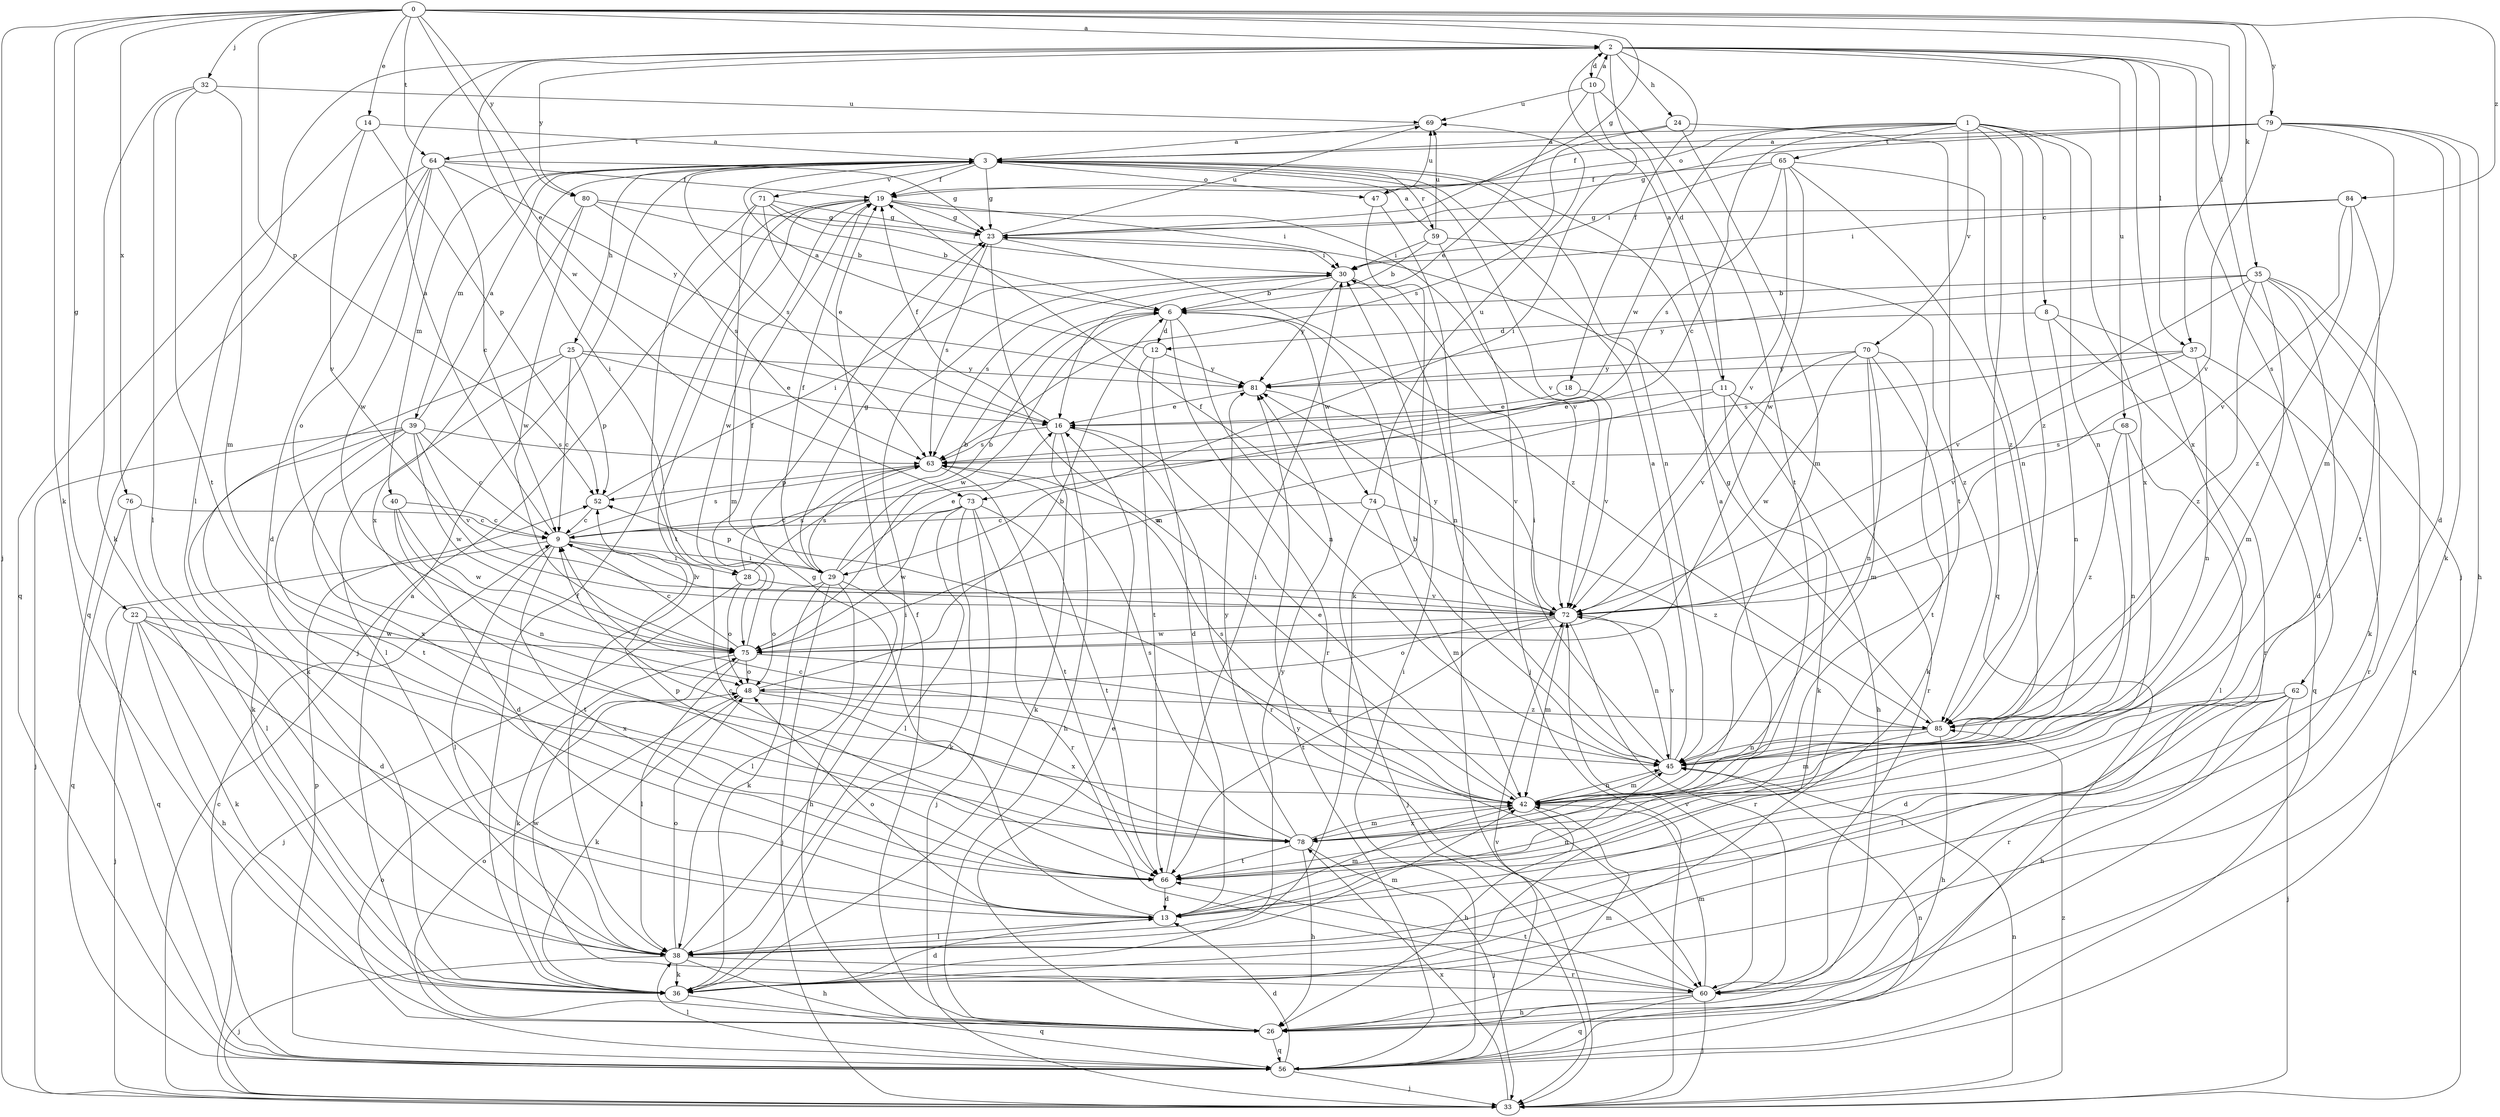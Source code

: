 strict digraph  {
0;
1;
2;
3;
6;
8;
9;
10;
11;
12;
13;
14;
16;
18;
19;
22;
23;
24;
25;
26;
28;
29;
30;
32;
33;
35;
36;
37;
38;
39;
40;
42;
45;
47;
48;
52;
56;
59;
60;
62;
63;
64;
65;
66;
68;
69;
70;
71;
72;
73;
74;
75;
76;
78;
79;
80;
81;
84;
85;
0 -> 2  [label=a];
0 -> 14  [label=e];
0 -> 16  [label=e];
0 -> 22  [label=g];
0 -> 23  [label=g];
0 -> 32  [label=j];
0 -> 33  [label=j];
0 -> 35  [label=k];
0 -> 36  [label=k];
0 -> 37  [label=l];
0 -> 52  [label=p];
0 -> 64  [label=t];
0 -> 76  [label=x];
0 -> 79  [label=y];
0 -> 80  [label=y];
0 -> 84  [label=z];
1 -> 8  [label=c];
1 -> 9  [label=c];
1 -> 45  [label=n];
1 -> 47  [label=o];
1 -> 56  [label=q];
1 -> 64  [label=t];
1 -> 65  [label=t];
1 -> 70  [label=v];
1 -> 73  [label=w];
1 -> 78  [label=x];
1 -> 85  [label=z];
2 -> 10  [label=d];
2 -> 11  [label=d];
2 -> 18  [label=f];
2 -> 24  [label=h];
2 -> 33  [label=j];
2 -> 37  [label=l];
2 -> 38  [label=l];
2 -> 62  [label=s];
2 -> 68  [label=u];
2 -> 73  [label=w];
2 -> 78  [label=x];
2 -> 80  [label=y];
3 -> 19  [label=f];
3 -> 23  [label=g];
3 -> 25  [label=h];
3 -> 28  [label=i];
3 -> 39  [label=m];
3 -> 40  [label=m];
3 -> 45  [label=n];
3 -> 47  [label=o];
3 -> 59  [label=r];
3 -> 63  [label=s];
3 -> 71  [label=v];
3 -> 72  [label=v];
6 -> 12  [label=d];
6 -> 45  [label=n];
6 -> 60  [label=r];
6 -> 74  [label=w];
6 -> 75  [label=w];
8 -> 12  [label=d];
8 -> 45  [label=n];
8 -> 56  [label=q];
8 -> 60  [label=r];
9 -> 2  [label=a];
9 -> 28  [label=i];
9 -> 29  [label=i];
9 -> 38  [label=l];
9 -> 56  [label=q];
9 -> 63  [label=s];
9 -> 66  [label=t];
9 -> 72  [label=v];
10 -> 2  [label=a];
10 -> 16  [label=e];
10 -> 29  [label=i];
10 -> 66  [label=t];
10 -> 69  [label=u];
11 -> 2  [label=a];
11 -> 16  [label=e];
11 -> 26  [label=h];
11 -> 36  [label=k];
11 -> 60  [label=r];
11 -> 75  [label=w];
12 -> 3  [label=a];
12 -> 13  [label=d];
12 -> 66  [label=t];
12 -> 81  [label=y];
13 -> 23  [label=g];
13 -> 38  [label=l];
13 -> 42  [label=m];
13 -> 45  [label=n];
13 -> 48  [label=o];
14 -> 3  [label=a];
14 -> 52  [label=p];
14 -> 56  [label=q];
14 -> 72  [label=v];
16 -> 19  [label=f];
16 -> 26  [label=h];
16 -> 36  [label=k];
16 -> 60  [label=r];
16 -> 63  [label=s];
18 -> 16  [label=e];
18 -> 72  [label=v];
19 -> 23  [label=g];
19 -> 30  [label=i];
19 -> 33  [label=j];
19 -> 38  [label=l];
19 -> 72  [label=v];
19 -> 75  [label=w];
22 -> 13  [label=d];
22 -> 26  [label=h];
22 -> 33  [label=j];
22 -> 36  [label=k];
22 -> 75  [label=w];
22 -> 78  [label=x];
23 -> 30  [label=i];
23 -> 42  [label=m];
23 -> 63  [label=s];
23 -> 69  [label=u];
23 -> 85  [label=z];
24 -> 3  [label=a];
24 -> 42  [label=m];
24 -> 63  [label=s];
24 -> 66  [label=t];
25 -> 9  [label=c];
25 -> 16  [label=e];
25 -> 36  [label=k];
25 -> 38  [label=l];
25 -> 52  [label=p];
25 -> 81  [label=y];
26 -> 3  [label=a];
26 -> 16  [label=e];
26 -> 19  [label=f];
26 -> 42  [label=m];
26 -> 48  [label=o];
26 -> 56  [label=q];
28 -> 6  [label=b];
28 -> 33  [label=j];
28 -> 48  [label=o];
28 -> 63  [label=s];
28 -> 72  [label=v];
29 -> 6  [label=b];
29 -> 16  [label=e];
29 -> 19  [label=f];
29 -> 23  [label=g];
29 -> 26  [label=h];
29 -> 33  [label=j];
29 -> 36  [label=k];
29 -> 38  [label=l];
29 -> 48  [label=o];
29 -> 52  [label=p];
29 -> 63  [label=s];
30 -> 6  [label=b];
30 -> 45  [label=n];
30 -> 63  [label=s];
30 -> 81  [label=y];
32 -> 36  [label=k];
32 -> 38  [label=l];
32 -> 42  [label=m];
32 -> 66  [label=t];
32 -> 69  [label=u];
33 -> 45  [label=n];
33 -> 78  [label=x];
33 -> 85  [label=z];
35 -> 6  [label=b];
35 -> 13  [label=d];
35 -> 36  [label=k];
35 -> 42  [label=m];
35 -> 56  [label=q];
35 -> 72  [label=v];
35 -> 81  [label=y];
35 -> 85  [label=z];
36 -> 13  [label=d];
36 -> 19  [label=f];
36 -> 56  [label=q];
37 -> 45  [label=n];
37 -> 60  [label=r];
37 -> 63  [label=s];
37 -> 72  [label=v];
37 -> 81  [label=y];
38 -> 26  [label=h];
38 -> 30  [label=i];
38 -> 33  [label=j];
38 -> 36  [label=k];
38 -> 42  [label=m];
38 -> 48  [label=o];
38 -> 60  [label=r];
38 -> 81  [label=y];
39 -> 3  [label=a];
39 -> 9  [label=c];
39 -> 33  [label=j];
39 -> 36  [label=k];
39 -> 63  [label=s];
39 -> 66  [label=t];
39 -> 72  [label=v];
39 -> 75  [label=w];
39 -> 78  [label=x];
40 -> 9  [label=c];
40 -> 13  [label=d];
40 -> 45  [label=n];
40 -> 75  [label=w];
42 -> 9  [label=c];
42 -> 16  [label=e];
42 -> 26  [label=h];
42 -> 45  [label=n];
42 -> 63  [label=s];
42 -> 78  [label=x];
45 -> 3  [label=a];
45 -> 6  [label=b];
45 -> 30  [label=i];
45 -> 42  [label=m];
45 -> 72  [label=v];
47 -> 33  [label=j];
47 -> 36  [label=k];
47 -> 69  [label=u];
48 -> 6  [label=b];
48 -> 36  [label=k];
48 -> 78  [label=x];
48 -> 85  [label=z];
52 -> 9  [label=c];
52 -> 30  [label=i];
56 -> 9  [label=c];
56 -> 13  [label=d];
56 -> 30  [label=i];
56 -> 33  [label=j];
56 -> 38  [label=l];
56 -> 45  [label=n];
56 -> 48  [label=o];
56 -> 52  [label=p];
56 -> 72  [label=v];
56 -> 81  [label=y];
59 -> 3  [label=a];
59 -> 6  [label=b];
59 -> 30  [label=i];
59 -> 33  [label=j];
59 -> 69  [label=u];
59 -> 85  [label=z];
60 -> 26  [label=h];
60 -> 33  [label=j];
60 -> 42  [label=m];
60 -> 56  [label=q];
60 -> 66  [label=t];
60 -> 72  [label=v];
60 -> 75  [label=w];
62 -> 13  [label=d];
62 -> 26  [label=h];
62 -> 33  [label=j];
62 -> 38  [label=l];
62 -> 60  [label=r];
62 -> 85  [label=z];
63 -> 52  [label=p];
63 -> 66  [label=t];
64 -> 9  [label=c];
64 -> 13  [label=d];
64 -> 19  [label=f];
64 -> 23  [label=g];
64 -> 48  [label=o];
64 -> 56  [label=q];
64 -> 75  [label=w];
64 -> 81  [label=y];
65 -> 19  [label=f];
65 -> 30  [label=i];
65 -> 45  [label=n];
65 -> 63  [label=s];
65 -> 72  [label=v];
65 -> 75  [label=w];
65 -> 85  [label=z];
66 -> 13  [label=d];
66 -> 30  [label=i];
66 -> 52  [label=p];
68 -> 38  [label=l];
68 -> 45  [label=n];
68 -> 63  [label=s];
68 -> 85  [label=z];
69 -> 3  [label=a];
70 -> 36  [label=k];
70 -> 42  [label=m];
70 -> 45  [label=n];
70 -> 66  [label=t];
70 -> 72  [label=v];
70 -> 75  [label=w];
70 -> 81  [label=y];
71 -> 6  [label=b];
71 -> 16  [label=e];
71 -> 23  [label=g];
71 -> 30  [label=i];
71 -> 42  [label=m];
71 -> 66  [label=t];
72 -> 19  [label=f];
72 -> 42  [label=m];
72 -> 45  [label=n];
72 -> 48  [label=o];
72 -> 60  [label=r];
72 -> 66  [label=t];
72 -> 75  [label=w];
72 -> 81  [label=y];
73 -> 9  [label=c];
73 -> 33  [label=j];
73 -> 36  [label=k];
73 -> 38  [label=l];
73 -> 60  [label=r];
73 -> 66  [label=t];
73 -> 75  [label=w];
74 -> 9  [label=c];
74 -> 33  [label=j];
74 -> 42  [label=m];
74 -> 69  [label=u];
74 -> 85  [label=z];
75 -> 9  [label=c];
75 -> 19  [label=f];
75 -> 36  [label=k];
75 -> 38  [label=l];
75 -> 45  [label=n];
75 -> 48  [label=o];
76 -> 9  [label=c];
76 -> 38  [label=l];
76 -> 56  [label=q];
78 -> 3  [label=a];
78 -> 9  [label=c];
78 -> 26  [label=h];
78 -> 33  [label=j];
78 -> 42  [label=m];
78 -> 63  [label=s];
78 -> 66  [label=t];
78 -> 81  [label=y];
79 -> 3  [label=a];
79 -> 13  [label=d];
79 -> 19  [label=f];
79 -> 23  [label=g];
79 -> 26  [label=h];
79 -> 36  [label=k];
79 -> 42  [label=m];
79 -> 72  [label=v];
80 -> 6  [label=b];
80 -> 23  [label=g];
80 -> 63  [label=s];
80 -> 75  [label=w];
80 -> 78  [label=x];
81 -> 16  [label=e];
81 -> 72  [label=v];
84 -> 23  [label=g];
84 -> 30  [label=i];
84 -> 66  [label=t];
84 -> 72  [label=v];
84 -> 85  [label=z];
85 -> 23  [label=g];
85 -> 26  [label=h];
85 -> 42  [label=m];
85 -> 45  [label=n];
}
